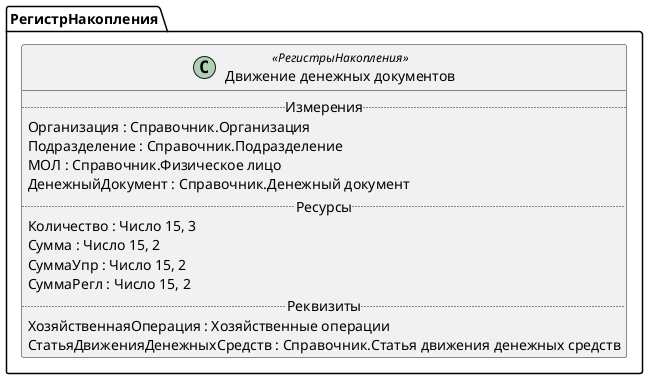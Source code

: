 ﻿@startuml ДенежныеДокументы
'!include templates.wsd
'..\include templates.wsd
class РегистрНакопления.ДенежныеДокументы as "Движение денежных документов" <<РегистрыНакопления>>
{
..Измерения..
Организация : Справочник.Организация
Подразделение : Справочник.Подразделение
МОЛ : Справочник.Физическое лицо
ДенежныйДокумент : Справочник.Денежный документ
..Ресурсы..
Количество : Число 15, 3
Сумма : Число 15, 2
СуммаУпр : Число 15, 2
СуммаРегл : Число 15, 2
..Реквизиты..
ХозяйственнаяОперация : Хозяйственные операции
СтатьяДвиженияДенежныхСредств : Справочник.Статья движения денежных средств
}
@enduml
